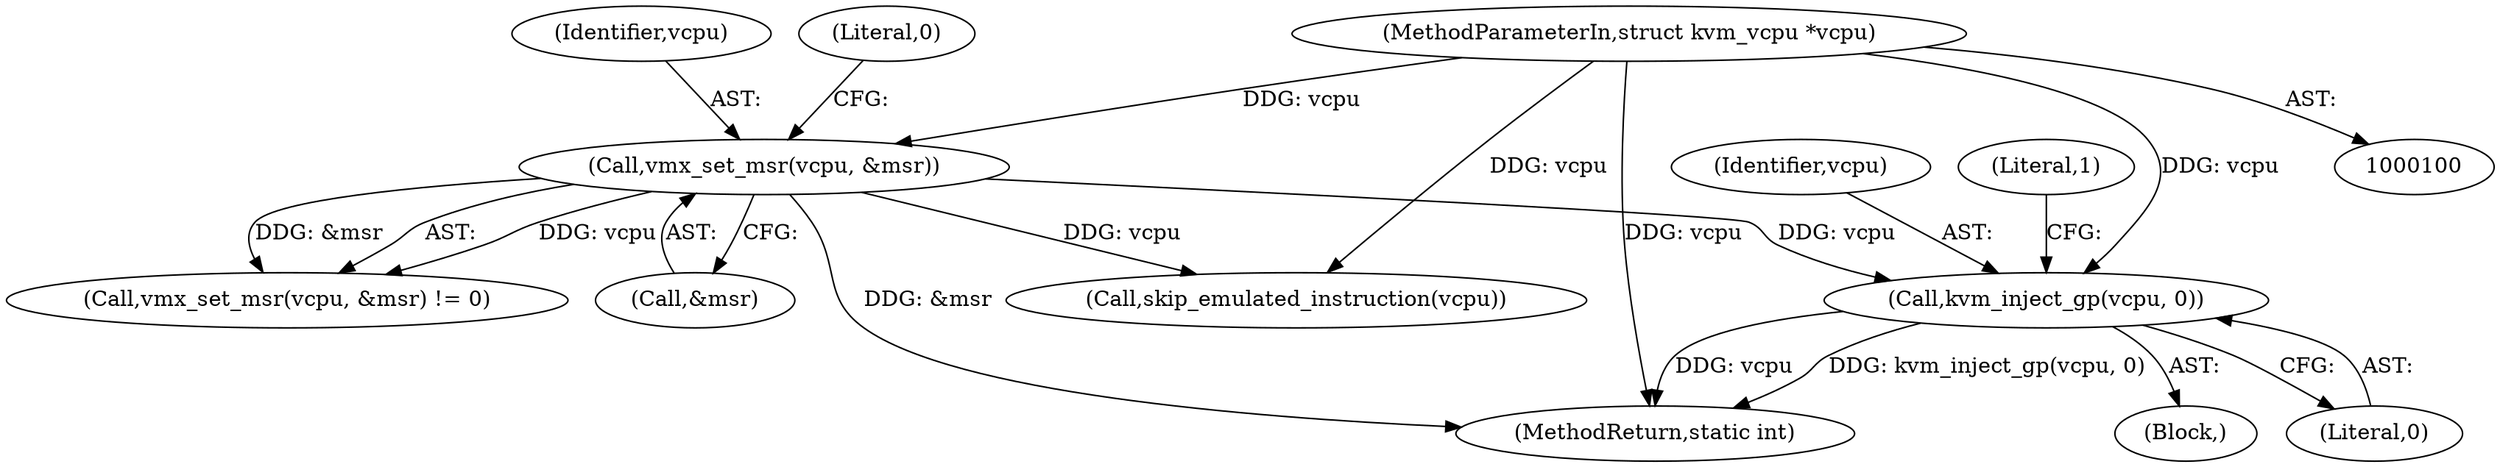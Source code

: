 digraph "1_linux_854e8bb1aa06c578c2c9145fa6bfe3680ef63b23_0@pointer" {
"1000168" [label="(Call,kvm_inject_gp(vcpu, 0))"];
"1000159" [label="(Call,vmx_set_msr(vcpu, &msr))"];
"1000101" [label="(MethodParameterIn,struct kvm_vcpu *vcpu)"];
"1000169" [label="(Identifier,vcpu)"];
"1000170" [label="(Literal,0)"];
"1000159" [label="(Call,vmx_set_msr(vcpu, &msr))"];
"1000101" [label="(MethodParameterIn,struct kvm_vcpu *vcpu)"];
"1000172" [label="(Literal,1)"];
"1000164" [label="(Block,)"];
"1000168" [label="(Call,kvm_inject_gp(vcpu, 0))"];
"1000163" [label="(Literal,0)"];
"1000176" [label="(Call,skip_emulated_instruction(vcpu))"];
"1000160" [label="(Identifier,vcpu)"];
"1000158" [label="(Call,vmx_set_msr(vcpu, &msr) != 0)"];
"1000161" [label="(Call,&msr)"];
"1000180" [label="(MethodReturn,static int)"];
"1000168" -> "1000164"  [label="AST: "];
"1000168" -> "1000170"  [label="CFG: "];
"1000169" -> "1000168"  [label="AST: "];
"1000170" -> "1000168"  [label="AST: "];
"1000172" -> "1000168"  [label="CFG: "];
"1000168" -> "1000180"  [label="DDG: kvm_inject_gp(vcpu, 0)"];
"1000168" -> "1000180"  [label="DDG: vcpu"];
"1000159" -> "1000168"  [label="DDG: vcpu"];
"1000101" -> "1000168"  [label="DDG: vcpu"];
"1000159" -> "1000158"  [label="AST: "];
"1000159" -> "1000161"  [label="CFG: "];
"1000160" -> "1000159"  [label="AST: "];
"1000161" -> "1000159"  [label="AST: "];
"1000163" -> "1000159"  [label="CFG: "];
"1000159" -> "1000180"  [label="DDG: &msr"];
"1000159" -> "1000158"  [label="DDG: vcpu"];
"1000159" -> "1000158"  [label="DDG: &msr"];
"1000101" -> "1000159"  [label="DDG: vcpu"];
"1000159" -> "1000176"  [label="DDG: vcpu"];
"1000101" -> "1000100"  [label="AST: "];
"1000101" -> "1000180"  [label="DDG: vcpu"];
"1000101" -> "1000176"  [label="DDG: vcpu"];
}
